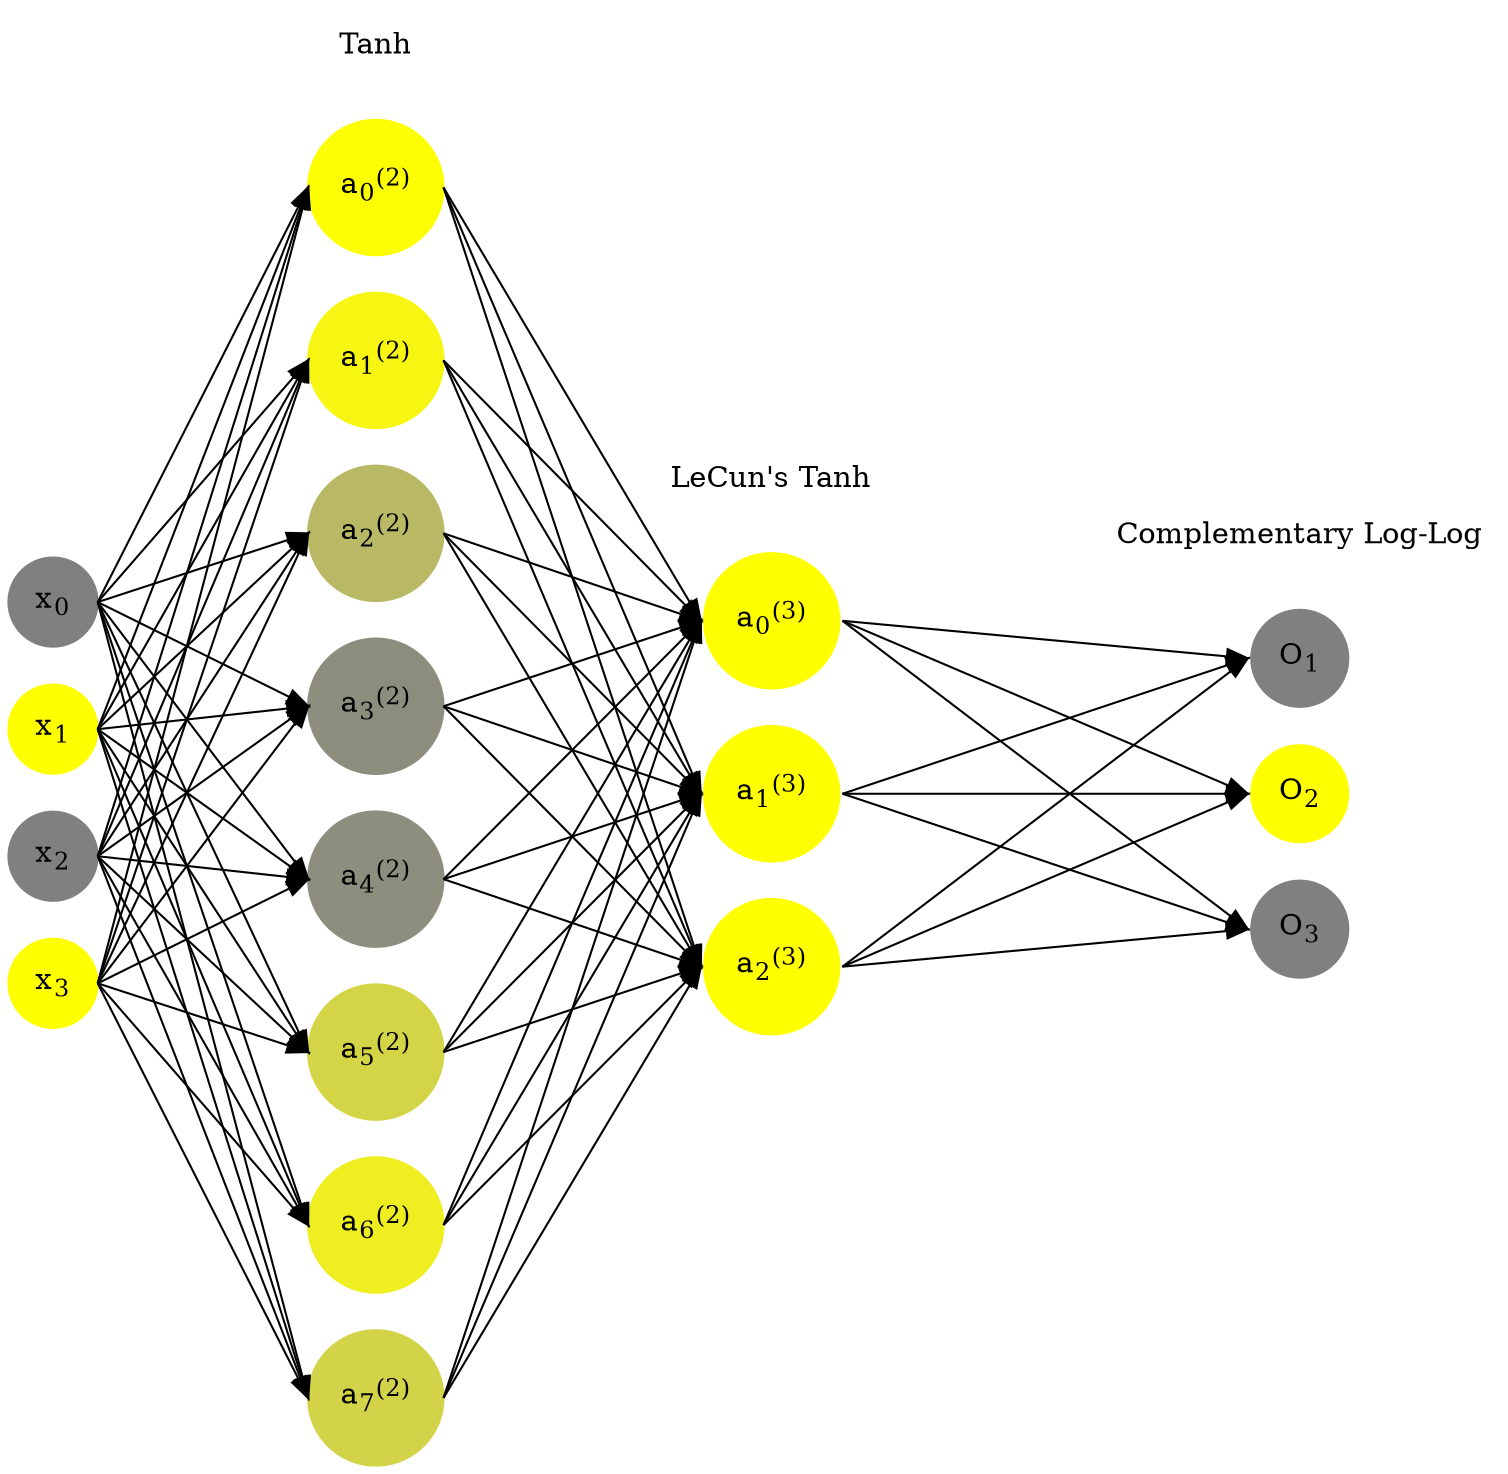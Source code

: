 digraph G {
	rankdir = LR;
	splines=false;
	edge[style=invis];
	ranksep= 1.4;
	{
	node [shape=circle, color="0.1667, 0.0, 0.5", style=filled, fillcolor="0.1667, 0.0, 0.5"];
	x0 [label=<x<sub>0</sub>>];
	}
	{
	node [shape=circle, color="0.1667, 1.0, 1.0", style=filled, fillcolor="0.1667, 1.0, 1.0"];
	x1 [label=<x<sub>1</sub>>];
	}
	{
	node [shape=circle, color="0.1667, 0.0, 0.5", style=filled, fillcolor="0.1667, 0.0, 0.5"];
	x2 [label=<x<sub>2</sub>>];
	}
	{
	node [shape=circle, color="0.1667, 1.0, 1.0", style=filled, fillcolor="0.1667, 1.0, 1.0"];
	x3 [label=<x<sub>3</sub>>];
	}
	{
	node [shape=circle, color="0.1667, 0.990208, 0.995104", style=filled, fillcolor="0.1667, 0.990208, 0.995104"];
	a02 [label=<a<sub>0</sub><sup>(2)</sup>>];
	}
	{
	node [shape=circle, color="0.1667, 0.924796, 0.962398", style=filled, fillcolor="0.1667, 0.924796, 0.962398"];
	a12 [label=<a<sub>1</sub><sup>(2)</sup>>];
	}
	{
	node [shape=circle, color="0.1667, 0.451068, 0.725534", style=filled, fillcolor="0.1667, 0.451068, 0.725534"];
	a22 [label=<a<sub>2</sub><sup>(2)</sup>>];
	}
	{
	node [shape=circle, color="0.1667, 0.105118, 0.552559", style=filled, fillcolor="0.1667, 0.105118, 0.552559"];
	a32 [label=<a<sub>3</sub><sup>(2)</sup>>];
	}
	{
	node [shape=circle, color="0.1667, 0.115327, 0.557663", style=filled, fillcolor="0.1667, 0.115327, 0.557663"];
	a42 [label=<a<sub>4</sub><sup>(2)</sup>>];
	}
	{
	node [shape=circle, color="0.1667, 0.662741, 0.831371", style=filled, fillcolor="0.1667, 0.662741, 0.831371"];
	a52 [label=<a<sub>5</sub><sup>(2)</sup>>];
	}
	{
	node [shape=circle, color="0.1667, 0.865628, 0.932814", style=filled, fillcolor="0.1667, 0.865628, 0.932814"];
	a62 [label=<a<sub>6</sub><sup>(2)</sup>>];
	}
	{
	node [shape=circle, color="0.1667, 0.649064, 0.824532", style=filled, fillcolor="0.1667, 0.649064, 0.824532"];
	a72 [label=<a<sub>7</sub><sup>(2)</sup>>];
	}
	{
	node [shape=circle, color="0.1667, 1.259477, 1.129739", style=filled, fillcolor="0.1667, 1.259477, 1.129739"];
	a03 [label=<a<sub>0</sub><sup>(3)</sup>>];
	}
	{
	node [shape=circle, color="0.1667, 1.514677, 1.257339", style=filled, fillcolor="0.1667, 1.514677, 1.257339"];
	a13 [label=<a<sub>1</sub><sup>(3)</sup>>];
	}
	{
	node [shape=circle, color="0.1667, 1.428057, 1.214029", style=filled, fillcolor="0.1667, 1.428057, 1.214029"];
	a23 [label=<a<sub>2</sub><sup>(3)</sup>>];
	}
	{
	node [shape=circle, color="0.1667, 0.0, 0.5", style=filled, fillcolor="0.1667, 0.0, 0.5"];
	O1 [label=<O<sub>1</sub>>];
	}
	{
	node [shape=circle, color="0.1667, 1.0, 1.0", style=filled, fillcolor="0.1667, 1.0, 1.0"];
	O2 [label=<O<sub>2</sub>>];
	}
	{
	node [shape=circle, color="0.1667, 0.0, 0.5", style=filled, fillcolor="0.1667, 0.0, 0.5"];
	O3 [label=<O<sub>3</sub>>];
	}
	{
	rank=same;
	x0->x1->x2->x3;
	}
	{
	rank=same;
	a02->a12->a22->a32->a42->a52->a62->a72;
	}
	{
	rank=same;
	a03->a13->a23;
	}
	{
	rank=same;
	O1->O2->O3;
	}
	l1 [shape=plaintext,label="Tanh"];
	l1->a02;
	{rank=same; l1;a02};
	l2 [shape=plaintext,label="LeCun's Tanh"];
	l2->a03;
	{rank=same; l2;a03};
	l3 [shape=plaintext,label="Complementary Log-Log"];
	l3->O1;
	{rank=same; l3;O1};
edge[style=solid, tailport=e, headport=w];
	{x0;x1;x2;x3} -> {a02;a12;a22;a32;a42;a52;a62;a72};
	{a02;a12;a22;a32;a42;a52;a62;a72} -> {a03;a13;a23};
	{a03;a13;a23} -> {O1,O2,O3};
}